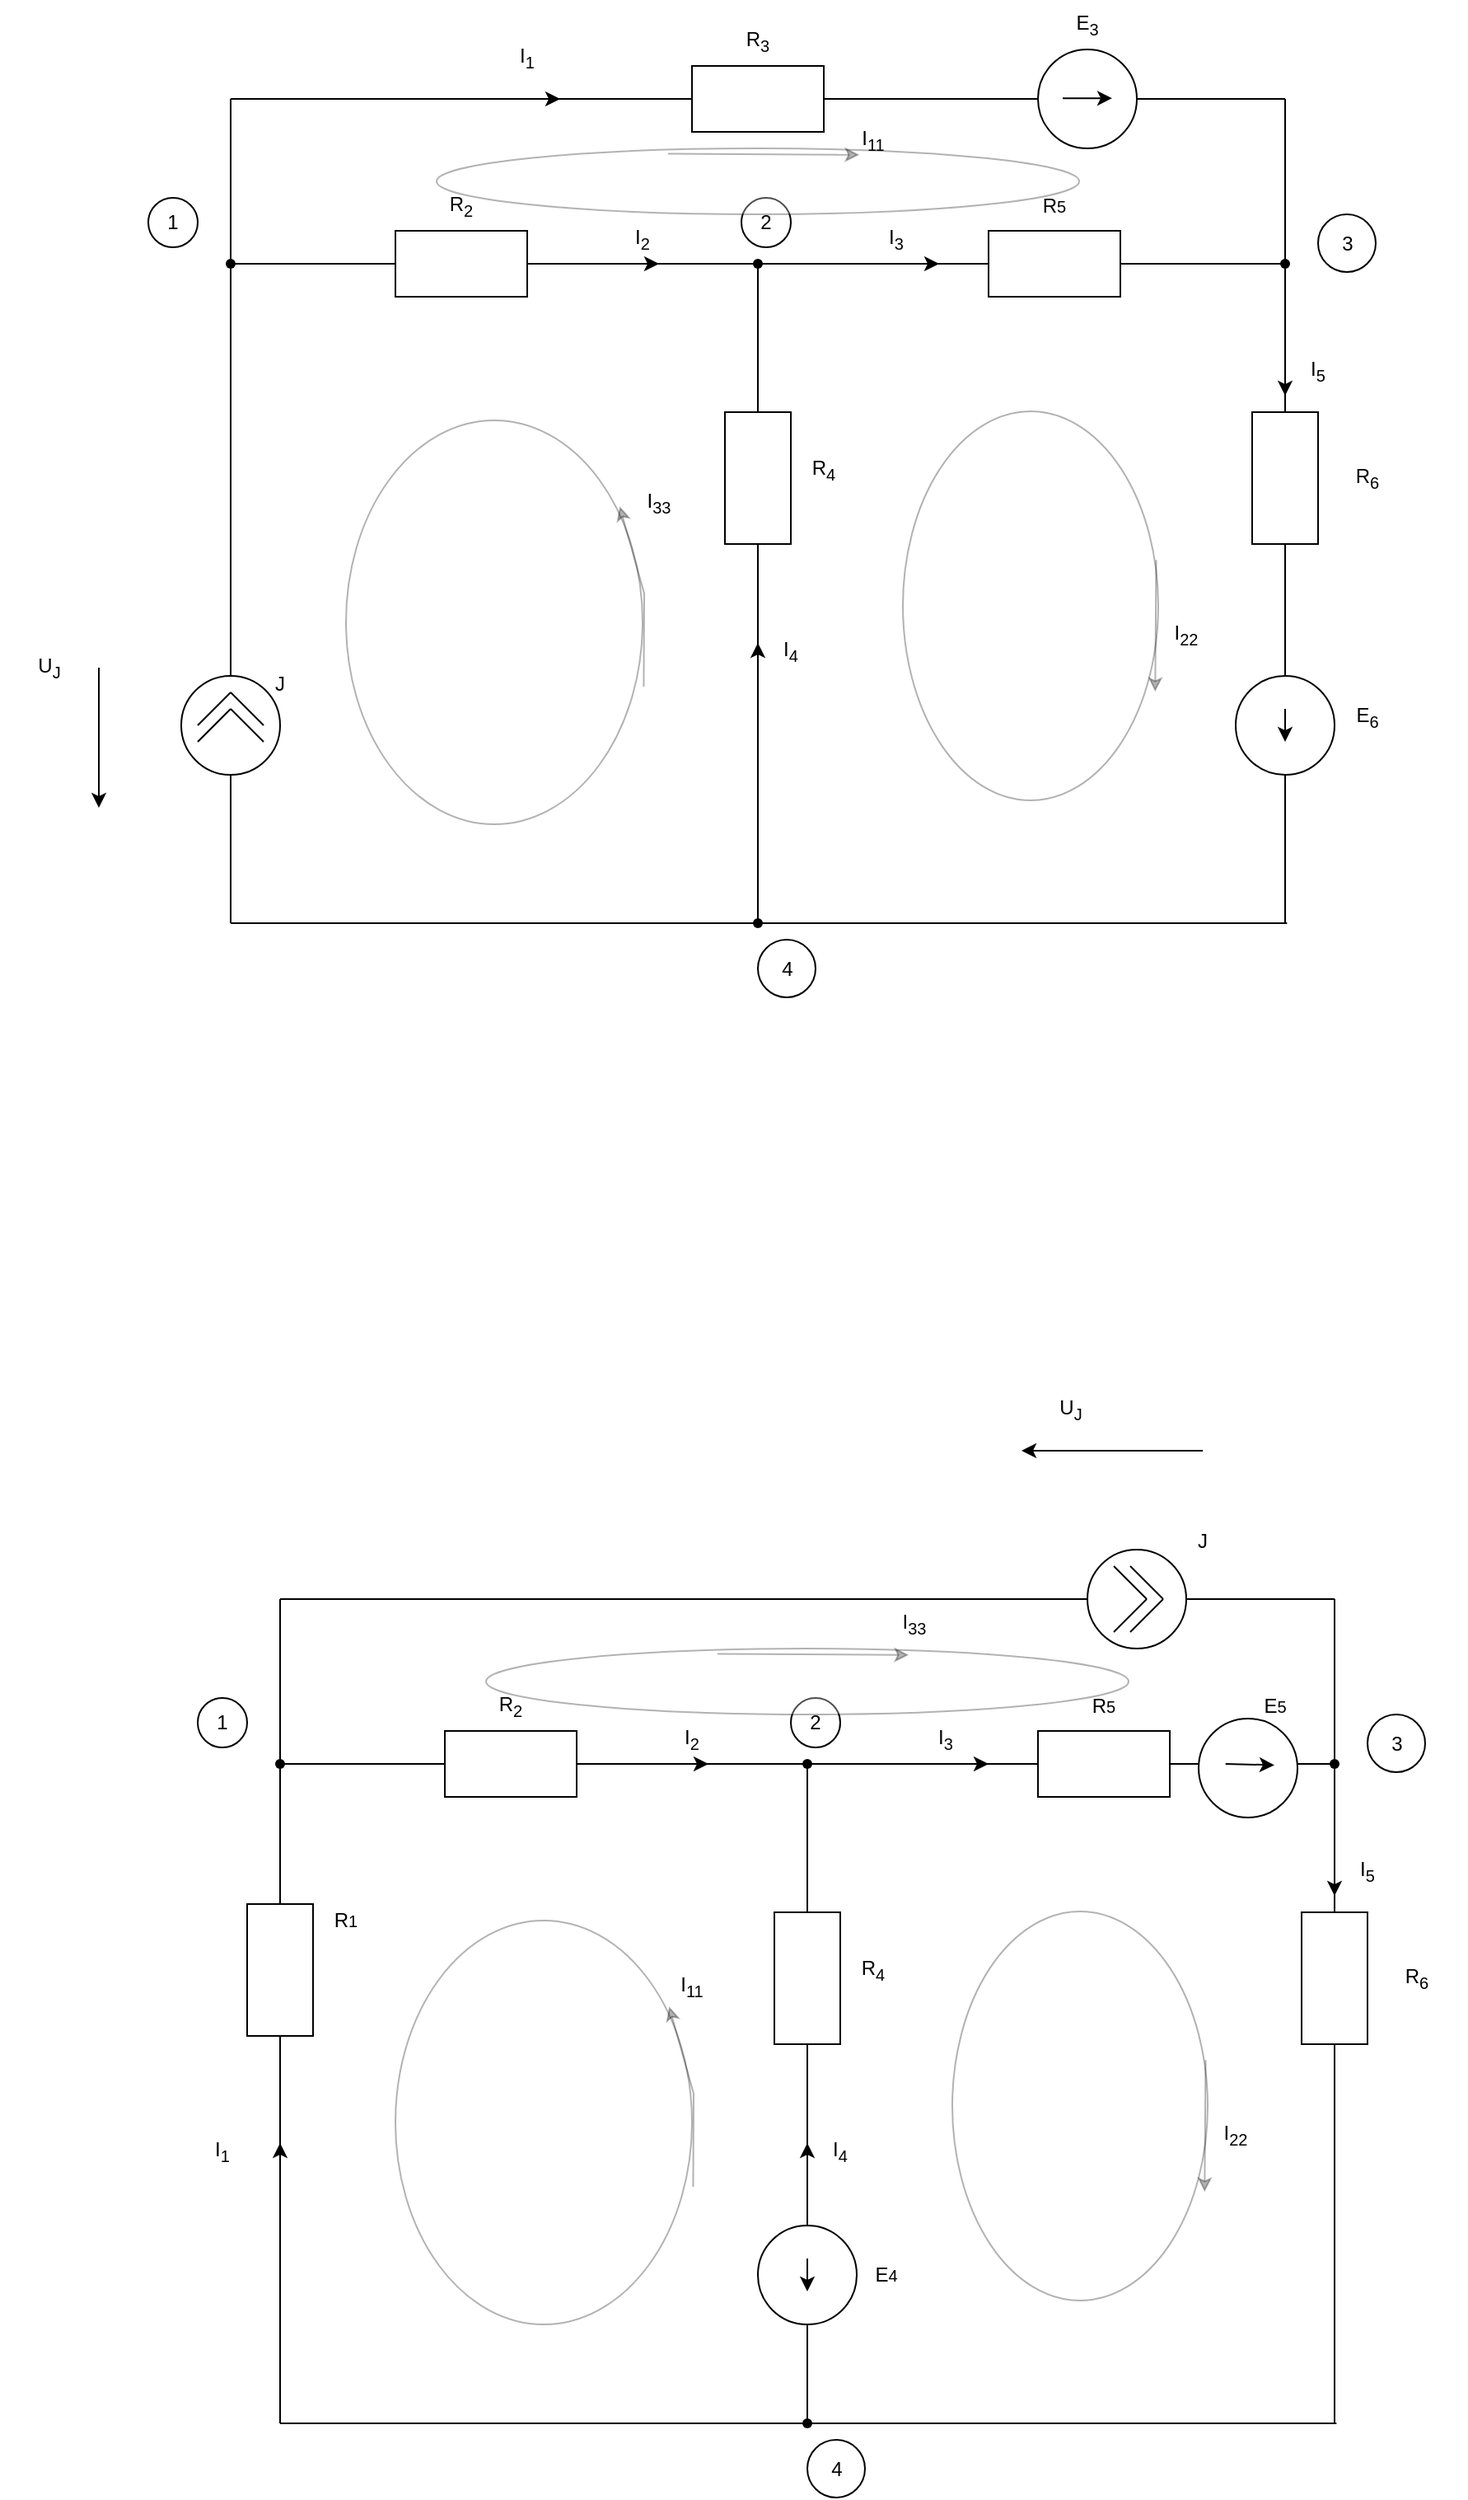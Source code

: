 <mxfile version="26.0.13">
  <diagram name="Страница — 1" id="cs8K_rbAqzjfXoWdA_zv">
    <mxGraphModel dx="1825" dy="783" grid="1" gridSize="10" guides="1" tooltips="1" connect="1" arrows="1" fold="1" page="0" pageScale="1" pageWidth="827" pageHeight="1169" background="none" math="1" shadow="0">
      <root>
        <mxCell id="0" />
        <mxCell id="1" parent="0" />
        <mxCell id="g34GDSs9A8v0qDvVafHA-1" value="" style="rounded=0;whiteSpace=wrap;html=1;" parent="1" vertex="1">
          <mxGeometry x="320" y="160" width="80" height="40" as="geometry" />
        </mxCell>
        <mxCell id="g34GDSs9A8v0qDvVafHA-2" value="R&lt;sub&gt;3&lt;/sub&gt;" style="text;html=1;align=center;verticalAlign=middle;whiteSpace=wrap;rounded=0;" parent="1" vertex="1">
          <mxGeometry x="330" y="130" width="60" height="30" as="geometry" />
        </mxCell>
        <mxCell id="g34GDSs9A8v0qDvVafHA-5" value="" style="endArrow=none;html=1;rounded=0;entryX=0;entryY=0.5;entryDx=0;entryDy=0;" parent="1" target="g34GDSs9A8v0qDvVafHA-1" edge="1">
          <mxGeometry width="50" height="50" relative="1" as="geometry">
            <mxPoint x="40" y="180" as="sourcePoint" />
            <mxPoint x="420" y="230" as="targetPoint" />
          </mxGeometry>
        </mxCell>
        <mxCell id="g34GDSs9A8v0qDvVafHA-6" value="" style="endArrow=none;html=1;rounded=0;" parent="1" source="g34GDSs9A8v0qDvVafHA-8" edge="1">
          <mxGeometry width="50" height="50" relative="1" as="geometry">
            <mxPoint x="40" y="280" as="sourcePoint" />
            <mxPoint x="40" y="180" as="targetPoint" />
          </mxGeometry>
        </mxCell>
        <mxCell id="g34GDSs9A8v0qDvVafHA-7" value="" style="endArrow=none;html=1;rounded=0;" parent="1" source="g34GDSs9A8v0qDvVafHA-10" edge="1">
          <mxGeometry width="50" height="50" relative="1" as="geometry">
            <mxPoint x="680" y="280" as="sourcePoint" />
            <mxPoint x="680" y="180" as="targetPoint" />
          </mxGeometry>
        </mxCell>
        <mxCell id="g34GDSs9A8v0qDvVafHA-9" value="" style="endArrow=none;html=1;rounded=0;" parent="1" target="g34GDSs9A8v0qDvVafHA-8" edge="1">
          <mxGeometry width="50" height="50" relative="1" as="geometry">
            <mxPoint x="40" y="280" as="sourcePoint" />
            <mxPoint x="40" y="180" as="targetPoint" />
          </mxGeometry>
        </mxCell>
        <mxCell id="g34GDSs9A8v0qDvVafHA-8" value="" style="shape=waypoint;sketch=0;fillStyle=solid;size=6;pointerEvents=1;points=[];fillColor=none;resizable=0;rotatable=0;perimeter=centerPerimeter;snapToPoint=1;" parent="1" vertex="1">
          <mxGeometry x="30" y="270" width="20" height="20" as="geometry" />
        </mxCell>
        <mxCell id="g34GDSs9A8v0qDvVafHA-11" value="" style="endArrow=none;html=1;rounded=0;" parent="1" target="g34GDSs9A8v0qDvVafHA-10" edge="1">
          <mxGeometry width="50" height="50" relative="1" as="geometry">
            <mxPoint x="680" y="280" as="sourcePoint" />
            <mxPoint x="680" y="180" as="targetPoint" />
          </mxGeometry>
        </mxCell>
        <mxCell id="g34GDSs9A8v0qDvVafHA-10" value="" style="shape=waypoint;sketch=0;fillStyle=solid;size=6;pointerEvents=1;points=[];fillColor=none;resizable=0;rotatable=0;perimeter=centerPerimeter;snapToPoint=1;" parent="1" vertex="1">
          <mxGeometry x="670" y="270" width="20" height="20" as="geometry" />
        </mxCell>
        <mxCell id="g34GDSs9A8v0qDvVafHA-12" value="" style="endArrow=none;html=1;rounded=0;entryX=0.826;entryY=0.585;entryDx=0;entryDy=0;entryPerimeter=0;exitX=0.536;exitY=0.904;exitDx=0;exitDy=0;exitPerimeter=0;" parent="1" source="g34GDSs9A8v0qDvVafHA-8" target="g34GDSs9A8v0qDvVafHA-8" edge="1">
          <mxGeometry width="50" height="50" relative="1" as="geometry">
            <mxPoint x="340" y="300" as="sourcePoint" />
            <mxPoint x="390" y="250" as="targetPoint" />
          </mxGeometry>
        </mxCell>
        <mxCell id="g34GDSs9A8v0qDvVafHA-14" value="" style="rounded=0;whiteSpace=wrap;html=1;" parent="1" vertex="1">
          <mxGeometry x="140" y="260" width="80" height="40" as="geometry" />
        </mxCell>
        <mxCell id="g34GDSs9A8v0qDvVafHA-15" value="" style="rounded=0;whiteSpace=wrap;html=1;" parent="1" vertex="1">
          <mxGeometry x="500" y="260" width="80" height="40" as="geometry" />
        </mxCell>
        <mxCell id="g34GDSs9A8v0qDvVafHA-16" value="" style="endArrow=none;html=1;rounded=0;exitX=0.826;exitY=0.904;exitDx=0;exitDy=0;exitPerimeter=0;entryX=0;entryY=0.5;entryDx=0;entryDy=0;" parent="1" source="g34GDSs9A8v0qDvVafHA-8" target="g34GDSs9A8v0qDvVafHA-14" edge="1">
          <mxGeometry width="50" height="50" relative="1" as="geometry">
            <mxPoint x="330" y="360" as="sourcePoint" />
            <mxPoint x="380" y="310" as="targetPoint" />
          </mxGeometry>
        </mxCell>
        <mxCell id="g34GDSs9A8v0qDvVafHA-17" value="" style="endArrow=none;html=1;rounded=0;entryX=0.565;entryY=0.904;entryDx=0;entryDy=0;entryPerimeter=0;exitX=1;exitY=0.5;exitDx=0;exitDy=0;" parent="1" source="g34GDSs9A8v0qDvVafHA-15" target="g34GDSs9A8v0qDvVafHA-10" edge="1">
          <mxGeometry width="50" height="50" relative="1" as="geometry">
            <mxPoint x="330" y="360" as="sourcePoint" />
            <mxPoint x="380" y="310" as="targetPoint" />
          </mxGeometry>
        </mxCell>
        <mxCell id="g34GDSs9A8v0qDvVafHA-18" value="" style="endArrow=none;html=1;rounded=0;exitX=1;exitY=0.5;exitDx=0;exitDy=0;" parent="1" source="g34GDSs9A8v0qDvVafHA-14" edge="1">
          <mxGeometry width="50" height="50" relative="1" as="geometry">
            <mxPoint x="330" y="360" as="sourcePoint" />
            <mxPoint x="360" y="280" as="targetPoint" />
          </mxGeometry>
        </mxCell>
        <mxCell id="g34GDSs9A8v0qDvVafHA-19" value="" style="endArrow=none;html=1;rounded=0;entryX=0;entryY=0.5;entryDx=0;entryDy=0;" parent="1" source="g34GDSs9A8v0qDvVafHA-20" target="g34GDSs9A8v0qDvVafHA-15" edge="1">
          <mxGeometry width="50" height="50" relative="1" as="geometry">
            <mxPoint x="360" y="280" as="sourcePoint" />
            <mxPoint x="380" y="310" as="targetPoint" />
          </mxGeometry>
        </mxCell>
        <mxCell id="g34GDSs9A8v0qDvVafHA-21" value="" style="endArrow=none;html=1;rounded=0;entryDx=0;entryDy=0;" parent="1" target="g34GDSs9A8v0qDvVafHA-20" edge="1">
          <mxGeometry width="50" height="50" relative="1" as="geometry">
            <mxPoint x="360" y="280" as="sourcePoint" />
            <mxPoint x="500" y="280" as="targetPoint" />
          </mxGeometry>
        </mxCell>
        <mxCell id="g34GDSs9A8v0qDvVafHA-20" value="" style="shape=waypoint;sketch=0;fillStyle=solid;size=6;pointerEvents=1;points=[];fillColor=none;resizable=0;rotatable=0;perimeter=centerPerimeter;snapToPoint=1;" parent="1" vertex="1">
          <mxGeometry x="350" y="270" width="20" height="20" as="geometry" />
        </mxCell>
        <mxCell id="g34GDSs9A8v0qDvVafHA-22" value="R&lt;sub&gt;2&lt;/sub&gt;" style="text;html=1;align=center;verticalAlign=middle;whiteSpace=wrap;rounded=0;" parent="1" vertex="1">
          <mxGeometry x="150" y="230" width="60" height="30" as="geometry" />
        </mxCell>
        <mxCell id="g34GDSs9A8v0qDvVafHA-23" value="R&lt;span style=&quot;font-size: 10px;&quot;&gt;5&lt;/span&gt;" style="text;html=1;align=center;verticalAlign=middle;whiteSpace=wrap;rounded=0;" parent="1" vertex="1">
          <mxGeometry x="510" y="230" width="60" height="30" as="geometry" />
        </mxCell>
        <mxCell id="g34GDSs9A8v0qDvVafHA-24" value="" style="rounded=0;whiteSpace=wrap;html=1;rotation=90;" parent="1" vertex="1">
          <mxGeometry x="320" y="390" width="80" height="40" as="geometry" />
        </mxCell>
        <mxCell id="g34GDSs9A8v0qDvVafHA-25" value="" style="endArrow=none;html=1;rounded=0;entryX=0.565;entryY=0.73;entryDx=0;entryDy=0;entryPerimeter=0;exitX=0;exitY=0.5;exitDx=0;exitDy=0;" parent="1" source="g34GDSs9A8v0qDvVafHA-24" target="g34GDSs9A8v0qDvVafHA-20" edge="1">
          <mxGeometry width="50" height="50" relative="1" as="geometry">
            <mxPoint x="330" y="380" as="sourcePoint" />
            <mxPoint x="380" y="330" as="targetPoint" />
          </mxGeometry>
        </mxCell>
        <mxCell id="g34GDSs9A8v0qDvVafHA-26" value="" style="rounded=0;whiteSpace=wrap;html=1;rotation=90;" parent="1" vertex="1">
          <mxGeometry x="640" y="390" width="80" height="40" as="geometry" />
        </mxCell>
        <mxCell id="g34GDSs9A8v0qDvVafHA-27" value="" style="endArrow=none;html=1;rounded=0;entryX=0.536;entryY=0.846;entryDx=0;entryDy=0;entryPerimeter=0;exitX=0;exitY=0.5;exitDx=0;exitDy=0;" parent="1" source="g34GDSs9A8v0qDvVafHA-26" target="g34GDSs9A8v0qDvVafHA-10" edge="1">
          <mxGeometry width="50" height="50" relative="1" as="geometry">
            <mxPoint x="510" y="430" as="sourcePoint" />
            <mxPoint x="530" y="410" as="targetPoint" />
            <Array as="points" />
          </mxGeometry>
        </mxCell>
        <mxCell id="g34GDSs9A8v0qDvVafHA-28" value="" style="ellipse;whiteSpace=wrap;html=1;aspect=fixed;" parent="1" vertex="1">
          <mxGeometry x="650" y="530" width="60" height="60" as="geometry" />
        </mxCell>
        <mxCell id="g34GDSs9A8v0qDvVafHA-31" value="" style="ellipse;whiteSpace=wrap;html=1;aspect=fixed;" parent="1" vertex="1">
          <mxGeometry x="10" y="530" width="60" height="60" as="geometry" />
        </mxCell>
        <mxCell id="g34GDSs9A8v0qDvVafHA-29" value="" style="endArrow=none;html=1;rounded=0;entryX=1;entryY=0.5;entryDx=0;entryDy=0;exitX=0.5;exitY=0;exitDx=0;exitDy=0;" parent="1" source="g34GDSs9A8v0qDvVafHA-28" target="g34GDSs9A8v0qDvVafHA-26" edge="1">
          <mxGeometry width="50" height="50" relative="1" as="geometry">
            <mxPoint x="550" y="500" as="sourcePoint" />
            <mxPoint x="600" y="450" as="targetPoint" />
          </mxGeometry>
        </mxCell>
        <mxCell id="g34GDSs9A8v0qDvVafHA-32" value="" style="endArrow=none;html=1;rounded=0;entryX=0.739;entryY=0.643;entryDx=0;entryDy=0;entryPerimeter=0;exitX=0.5;exitY=0;exitDx=0;exitDy=0;" parent="1" source="g34GDSs9A8v0qDvVafHA-31" target="g34GDSs9A8v0qDvVafHA-8" edge="1">
          <mxGeometry width="50" height="50" relative="1" as="geometry">
            <mxPoint x="180" y="500" as="sourcePoint" />
            <mxPoint x="230" y="450" as="targetPoint" />
          </mxGeometry>
        </mxCell>
        <mxCell id="g34GDSs9A8v0qDvVafHA-33" value="" style="endArrow=none;html=1;rounded=0;entryX=0.5;entryY=1;entryDx=0;entryDy=0;" parent="1" target="g34GDSs9A8v0qDvVafHA-31" edge="1">
          <mxGeometry width="50" height="50" relative="1" as="geometry">
            <mxPoint x="40" y="680" as="sourcePoint" />
            <mxPoint x="350" y="410" as="targetPoint" />
          </mxGeometry>
        </mxCell>
        <mxCell id="g34GDSs9A8v0qDvVafHA-34" value="" style="endArrow=none;html=1;rounded=0;" parent="1" edge="1">
          <mxGeometry width="50" height="50" relative="1" as="geometry">
            <mxPoint x="40" y="680" as="sourcePoint" />
            <mxPoint x="360" y="680" as="targetPoint" />
          </mxGeometry>
        </mxCell>
        <mxCell id="g34GDSs9A8v0qDvVafHA-35" value="" style="endArrow=none;html=1;rounded=0;" parent="1" edge="1">
          <mxGeometry width="50" height="50" relative="1" as="geometry">
            <mxPoint x="360" y="680" as="sourcePoint" />
            <mxPoint x="681.159" y="680" as="targetPoint" />
          </mxGeometry>
        </mxCell>
        <mxCell id="g34GDSs9A8v0qDvVafHA-36" value="" style="endArrow=none;html=1;rounded=0;entryX=0.5;entryY=1;entryDx=0;entryDy=0;" parent="1" target="g34GDSs9A8v0qDvVafHA-28" edge="1">
          <mxGeometry width="50" height="50" relative="1" as="geometry">
            <mxPoint x="680" y="680" as="sourcePoint" />
            <mxPoint x="370" y="530" as="targetPoint" />
          </mxGeometry>
        </mxCell>
        <mxCell id="g34GDSs9A8v0qDvVafHA-37" value="" style="endArrow=none;html=1;rounded=0;entryX=1;entryY=0.5;entryDx=0;entryDy=0;" parent="1" source="g34GDSs9A8v0qDvVafHA-38" target="g34GDSs9A8v0qDvVafHA-24" edge="1">
          <mxGeometry width="50" height="50" relative="1" as="geometry">
            <mxPoint x="360" y="680" as="sourcePoint" />
            <mxPoint x="370" y="530" as="targetPoint" />
          </mxGeometry>
        </mxCell>
        <mxCell id="g34GDSs9A8v0qDvVafHA-39" value="" style="endArrow=none;html=1;rounded=0;entryDx=0;entryDy=0;" parent="1" target="g34GDSs9A8v0qDvVafHA-38" edge="1">
          <mxGeometry width="50" height="50" relative="1" as="geometry">
            <mxPoint x="360" y="680" as="sourcePoint" />
            <mxPoint x="360" y="450" as="targetPoint" />
          </mxGeometry>
        </mxCell>
        <mxCell id="g34GDSs9A8v0qDvVafHA-38" value="" style="shape=waypoint;sketch=0;fillStyle=solid;size=6;pointerEvents=1;points=[];fillColor=none;resizable=0;rotatable=0;perimeter=centerPerimeter;snapToPoint=1;" parent="1" vertex="1">
          <mxGeometry x="350" y="670" width="20" height="20" as="geometry" />
        </mxCell>
        <mxCell id="g34GDSs9A8v0qDvVafHA-40" value="" style="ellipse;whiteSpace=wrap;html=1;aspect=fixed;" parent="1" vertex="1">
          <mxGeometry x="530" y="150" width="60" height="60" as="geometry" />
        </mxCell>
        <mxCell id="g34GDSs9A8v0qDvVafHA-41" value="" style="endArrow=none;html=1;rounded=0;entryX=0;entryY=0.5;entryDx=0;entryDy=0;exitX=1;exitY=0.5;exitDx=0;exitDy=0;" parent="1" source="g34GDSs9A8v0qDvVafHA-1" target="g34GDSs9A8v0qDvVafHA-40" edge="1">
          <mxGeometry width="50" height="50" relative="1" as="geometry">
            <mxPoint x="320" y="420" as="sourcePoint" />
            <mxPoint x="370" y="370" as="targetPoint" />
          </mxGeometry>
        </mxCell>
        <mxCell id="g34GDSs9A8v0qDvVafHA-42" value="" style="endArrow=none;html=1;rounded=0;exitX=1;exitY=0.5;exitDx=0;exitDy=0;" parent="1" source="g34GDSs9A8v0qDvVafHA-40" edge="1">
          <mxGeometry width="50" height="50" relative="1" as="geometry">
            <mxPoint x="320" y="420" as="sourcePoint" />
            <mxPoint x="680" y="180" as="targetPoint" />
          </mxGeometry>
        </mxCell>
        <mxCell id="g34GDSs9A8v0qDvVafHA-43" value="R&lt;sub&gt;6&lt;/sub&gt;" style="text;html=1;align=center;verticalAlign=middle;whiteSpace=wrap;rounded=0;" parent="1" vertex="1">
          <mxGeometry x="700" y="395" width="60" height="30" as="geometry" />
        </mxCell>
        <mxCell id="g34GDSs9A8v0qDvVafHA-44" value="R&lt;sub&gt;4&lt;/sub&gt;" style="text;html=1;align=center;verticalAlign=middle;whiteSpace=wrap;rounded=0;" parent="1" vertex="1">
          <mxGeometry x="370" y="390" width="60" height="30" as="geometry" />
        </mxCell>
        <mxCell id="g34GDSs9A8v0qDvVafHA-45" value="" style="endArrow=classic;html=1;rounded=0;" parent="1" edge="1">
          <mxGeometry width="50" height="50" relative="1" as="geometry">
            <mxPoint x="680" y="550" as="sourcePoint" />
            <mxPoint x="680" y="570" as="targetPoint" />
          </mxGeometry>
        </mxCell>
        <mxCell id="g34GDSs9A8v0qDvVafHA-48" value="" style="endArrow=classic;html=1;rounded=0;" parent="1" edge="1">
          <mxGeometry width="50" height="50" relative="1" as="geometry">
            <mxPoint x="545" y="179.57" as="sourcePoint" />
            <mxPoint x="575" y="179.57" as="targetPoint" />
          </mxGeometry>
        </mxCell>
        <mxCell id="g34GDSs9A8v0qDvVafHA-49" value="" style="endArrow=none;html=1;rounded=0;" parent="1" edge="1">
          <mxGeometry width="50" height="50" relative="1" as="geometry">
            <mxPoint x="20" y="560" as="sourcePoint" />
            <mxPoint x="40" y="540" as="targetPoint" />
          </mxGeometry>
        </mxCell>
        <mxCell id="g34GDSs9A8v0qDvVafHA-50" value="" style="endArrow=none;html=1;rounded=0;" parent="1" edge="1">
          <mxGeometry width="50" height="50" relative="1" as="geometry">
            <mxPoint x="40" y="540" as="sourcePoint" />
            <mxPoint x="60" y="560" as="targetPoint" />
          </mxGeometry>
        </mxCell>
        <mxCell id="g34GDSs9A8v0qDvVafHA-52" value="" style="endArrow=none;html=1;rounded=0;" parent="1" edge="1">
          <mxGeometry width="50" height="50" relative="1" as="geometry">
            <mxPoint x="20" y="570" as="sourcePoint" />
            <mxPoint x="40" y="550" as="targetPoint" />
          </mxGeometry>
        </mxCell>
        <mxCell id="g34GDSs9A8v0qDvVafHA-53" value="" style="endArrow=none;html=1;rounded=0;" parent="1" edge="1">
          <mxGeometry width="50" height="50" relative="1" as="geometry">
            <mxPoint x="40" y="550" as="sourcePoint" />
            <mxPoint x="60" y="570" as="targetPoint" />
          </mxGeometry>
        </mxCell>
        <mxCell id="g34GDSs9A8v0qDvVafHA-54" value="J" style="text;html=1;align=center;verticalAlign=middle;whiteSpace=wrap;rounded=0;" parent="1" vertex="1">
          <mxGeometry x="40" y="520" width="60" height="30" as="geometry" />
        </mxCell>
        <mxCell id="g34GDSs9A8v0qDvVafHA-55" value="E&lt;sub&gt;3&lt;/sub&gt;" style="text;html=1;align=center;verticalAlign=middle;whiteSpace=wrap;rounded=0;" parent="1" vertex="1">
          <mxGeometry x="530" y="120" width="60" height="30" as="geometry" />
        </mxCell>
        <mxCell id="g34GDSs9A8v0qDvVafHA-56" value="E&lt;sub&gt;6&lt;/sub&gt;" style="text;html=1;align=center;verticalAlign=middle;whiteSpace=wrap;rounded=0;" parent="1" vertex="1">
          <mxGeometry x="700" y="540" width="60" height="30" as="geometry" />
        </mxCell>
        <mxCell id="g34GDSs9A8v0qDvVafHA-57" value="" style="endArrow=classic;html=1;rounded=0;" parent="1" edge="1">
          <mxGeometry width="50" height="50" relative="1" as="geometry">
            <mxPoint x="160" y="180" as="sourcePoint" />
            <mxPoint x="240" y="180" as="targetPoint" />
          </mxGeometry>
        </mxCell>
        <mxCell id="g34GDSs9A8v0qDvVafHA-58" value="I&lt;sub&gt;1&lt;/sub&gt;" style="text;html=1;align=center;verticalAlign=middle;whiteSpace=wrap;rounded=0;" parent="1" vertex="1">
          <mxGeometry x="190" y="140" width="60" height="30" as="geometry" />
        </mxCell>
        <mxCell id="g34GDSs9A8v0qDvVafHA-60" value="" style="endArrow=classic;html=1;rounded=0;" parent="1" edge="1">
          <mxGeometry width="50" height="50" relative="1" as="geometry">
            <mxPoint x="260" y="280" as="sourcePoint" />
            <mxPoint x="300" y="280" as="targetPoint" />
          </mxGeometry>
        </mxCell>
        <mxCell id="g34GDSs9A8v0qDvVafHA-61" value="I&lt;sub&gt;2&lt;/sub&gt;" style="text;html=1;align=center;verticalAlign=middle;whiteSpace=wrap;rounded=0;" parent="1" vertex="1">
          <mxGeometry x="260" y="250" width="60" height="30" as="geometry" />
        </mxCell>
        <mxCell id="g34GDSs9A8v0qDvVafHA-62" value="" style="endArrow=classic;html=1;rounded=0;" parent="1" edge="1">
          <mxGeometry width="50" height="50" relative="1" as="geometry">
            <mxPoint x="410" y="280" as="sourcePoint" />
            <mxPoint x="470" y="280" as="targetPoint" />
          </mxGeometry>
        </mxCell>
        <mxCell id="g34GDSs9A8v0qDvVafHA-63" value="I&lt;sub&gt;3&lt;/sub&gt;" style="text;html=1;align=center;verticalAlign=middle;whiteSpace=wrap;rounded=0;" parent="1" vertex="1">
          <mxGeometry x="414" y="250" width="60" height="30" as="geometry" />
        </mxCell>
        <mxCell id="g34GDSs9A8v0qDvVafHA-64" value="" style="endArrow=classic;html=1;rounded=0;" parent="1" edge="1">
          <mxGeometry width="50" height="50" relative="1" as="geometry">
            <mxPoint x="360" y="590" as="sourcePoint" />
            <mxPoint x="360" y="510" as="targetPoint" />
          </mxGeometry>
        </mxCell>
        <mxCell id="g34GDSs9A8v0qDvVafHA-65" value="I&lt;sub&gt;4&lt;/sub&gt;" style="text;html=1;align=center;verticalAlign=middle;whiteSpace=wrap;rounded=0;" parent="1" vertex="1">
          <mxGeometry x="350" y="500" width="60" height="30" as="geometry" />
        </mxCell>
        <mxCell id="g34GDSs9A8v0qDvVafHA-66" value="" style="endArrow=classic;html=1;rounded=0;" parent="1" edge="1">
          <mxGeometry width="50" height="50" relative="1" as="geometry">
            <mxPoint x="680" y="320" as="sourcePoint" />
            <mxPoint x="680" y="360" as="targetPoint" />
          </mxGeometry>
        </mxCell>
        <mxCell id="g34GDSs9A8v0qDvVafHA-67" value="I&lt;sub&gt;5&lt;/sub&gt;" style="text;html=1;align=center;verticalAlign=middle;whiteSpace=wrap;rounded=0;" parent="1" vertex="1">
          <mxGeometry x="670" y="330" width="60" height="30" as="geometry" />
        </mxCell>
        <mxCell id="g34GDSs9A8v0qDvVafHA-68" value="" style="ellipse;whiteSpace=wrap;html=1;aspect=fixed;" parent="1" vertex="1">
          <mxGeometry x="-10" y="240" width="30" height="30" as="geometry" />
        </mxCell>
        <mxCell id="g34GDSs9A8v0qDvVafHA-70" value="1" style="text;html=1;align=center;verticalAlign=middle;whiteSpace=wrap;rounded=0;" parent="1" vertex="1">
          <mxGeometry x="-25" y="240" width="60" height="30" as="geometry" />
        </mxCell>
        <mxCell id="g34GDSs9A8v0qDvVafHA-71" value="" style="ellipse;whiteSpace=wrap;html=1;aspect=fixed;" parent="1" vertex="1">
          <mxGeometry x="350" y="240" width="30" height="30" as="geometry" />
        </mxCell>
        <mxCell id="g34GDSs9A8v0qDvVafHA-72" value="2" style="text;html=1;align=center;verticalAlign=middle;whiteSpace=wrap;rounded=0;" parent="1" vertex="1">
          <mxGeometry x="335" y="240" width="60" height="30" as="geometry" />
        </mxCell>
        <mxCell id="g34GDSs9A8v0qDvVafHA-73" value="" style="ellipse;whiteSpace=wrap;html=1;aspect=fixed;" parent="1" vertex="1">
          <mxGeometry x="700" y="250" width="35" height="35" as="geometry" />
        </mxCell>
        <mxCell id="g34GDSs9A8v0qDvVafHA-74" value="3" style="text;html=1;align=center;verticalAlign=middle;whiteSpace=wrap;rounded=0;" parent="1" vertex="1">
          <mxGeometry x="687.5" y="252.5" width="60" height="30" as="geometry" />
        </mxCell>
        <mxCell id="g34GDSs9A8v0qDvVafHA-75" value="" style="ellipse;whiteSpace=wrap;html=1;aspect=fixed;" parent="1" vertex="1">
          <mxGeometry x="360" y="690" width="35" height="35" as="geometry" />
        </mxCell>
        <mxCell id="g34GDSs9A8v0qDvVafHA-76" value="4" style="text;html=1;align=center;verticalAlign=middle;whiteSpace=wrap;rounded=0;" parent="1" vertex="1">
          <mxGeometry x="347.5" y="692.5" width="60" height="30" as="geometry" />
        </mxCell>
        <mxCell id="g34GDSs9A8v0qDvVafHA-82" value="" style="ellipse;whiteSpace=wrap;html=1;rotation=90;opacity=30;" parent="1" vertex="1">
          <mxGeometry x="407.5" y="410" width="236" height="155" as="geometry" />
        </mxCell>
        <mxCell id="g34GDSs9A8v0qDvVafHA-83" value="" style="endArrow=classic;html=1;rounded=0;entryX=0.721;entryY=0.012;entryDx=0;entryDy=0;entryPerimeter=0;exitX=0.382;exitY=0.008;exitDx=0;exitDy=0;exitPerimeter=0;opacity=30;" parent="1" source="g34GDSs9A8v0qDvVafHA-82" target="g34GDSs9A8v0qDvVafHA-82" edge="1">
          <mxGeometry width="50" height="50" relative="1" as="geometry">
            <mxPoint x="340" y="450" as="sourcePoint" />
            <mxPoint x="390" y="400" as="targetPoint" />
          </mxGeometry>
        </mxCell>
        <mxCell id="g34GDSs9A8v0qDvVafHA-84" value="I&lt;sub&gt;22&lt;/sub&gt;" style="text;html=1;align=center;verticalAlign=middle;whiteSpace=wrap;rounded=0;" parent="1" vertex="1">
          <mxGeometry x="590" y="490" width="60" height="30" as="geometry" />
        </mxCell>
        <mxCell id="g34GDSs9A8v0qDvVafHA-85" value="" style="ellipse;whiteSpace=wrap;html=1;opacity=30;" parent="1" vertex="1">
          <mxGeometry x="165" y="210" width="390" height="40" as="geometry" />
        </mxCell>
        <mxCell id="g34GDSs9A8v0qDvVafHA-86" value="" style="endArrow=classic;html=1;rounded=0;entryX=0.658;entryY=0.098;entryDx=0;entryDy=0;entryPerimeter=0;exitX=0.36;exitY=0.082;exitDx=0;exitDy=0;exitPerimeter=0;opacity=30;" parent="1" source="g34GDSs9A8v0qDvVafHA-85" target="g34GDSs9A8v0qDvVafHA-85" edge="1">
          <mxGeometry width="50" height="50" relative="1" as="geometry">
            <mxPoint x="340" y="450" as="sourcePoint" />
            <mxPoint x="390" y="400" as="targetPoint" />
          </mxGeometry>
        </mxCell>
        <mxCell id="g34GDSs9A8v0qDvVafHA-87" value="I&lt;sub&gt;11&lt;/sub&gt;" style="text;html=1;align=center;verticalAlign=middle;whiteSpace=wrap;rounded=0;" parent="1" vertex="1">
          <mxGeometry x="400" y="190" width="60" height="30" as="geometry" />
        </mxCell>
        <mxCell id="g34GDSs9A8v0qDvVafHA-88" value="" style="ellipse;whiteSpace=wrap;html=1;opacity=30;" parent="1" vertex="1">
          <mxGeometry x="110" y="375" width="180" height="245" as="geometry" />
        </mxCell>
        <mxCell id="g34GDSs9A8v0qDvVafHA-89" value="" style="endArrow=classic;html=1;rounded=0;opacity=30;entryX=0.923;entryY=0.213;entryDx=0;entryDy=0;entryPerimeter=0;exitX=1.004;exitY=0.659;exitDx=0;exitDy=0;exitPerimeter=0;" parent="1" source="g34GDSs9A8v0qDvVafHA-88" target="g34GDSs9A8v0qDvVafHA-88" edge="1">
          <mxGeometry width="50" height="50" relative="1" as="geometry">
            <mxPoint x="340" y="450" as="sourcePoint" />
            <mxPoint x="390" y="400" as="targetPoint" />
            <Array as="points">
              <mxPoint x="291" y="480" />
            </Array>
          </mxGeometry>
        </mxCell>
        <mxCell id="g34GDSs9A8v0qDvVafHA-90" value="I&lt;sub&gt;33&lt;/sub&gt;" style="text;html=1;align=center;verticalAlign=middle;whiteSpace=wrap;rounded=0;" parent="1" vertex="1">
          <mxGeometry x="270" y="410" width="60" height="30" as="geometry" />
        </mxCell>
        <mxCell id="37Dt-IcMZA26iDlS6gNg-1" value="" style="endArrow=classic;html=1;rounded=0;exitX=1;exitY=0.5;exitDx=0;exitDy=0;" parent="1" source="37Dt-IcMZA26iDlS6gNg-2" edge="1">
          <mxGeometry width="50" height="50" relative="1" as="geometry">
            <mxPoint x="-40" y="600" as="sourcePoint" />
            <mxPoint x="-40" y="610" as="targetPoint" />
          </mxGeometry>
        </mxCell>
        <mxCell id="37Dt-IcMZA26iDlS6gNg-2" value="U&lt;sub&gt;J&lt;/sub&gt;" style="text;html=1;align=center;verticalAlign=middle;whiteSpace=wrap;rounded=0;" parent="1" vertex="1">
          <mxGeometry x="-100" y="510" width="60" height="30" as="geometry" />
        </mxCell>
        <mxCell id="tyodwNA0cFit0jglr-rY-3" value="" style="endArrow=none;html=1;rounded=0;" parent="1" edge="1">
          <mxGeometry width="50" height="50" relative="1" as="geometry">
            <mxPoint x="70" y="1090" as="sourcePoint" />
            <mxPoint x="430" y="1090" as="targetPoint" />
          </mxGeometry>
        </mxCell>
        <mxCell id="tyodwNA0cFit0jglr-rY-4" value="" style="endArrow=none;html=1;rounded=0;" parent="1" source="tyodwNA0cFit0jglr-rY-7" edge="1">
          <mxGeometry width="50" height="50" relative="1" as="geometry">
            <mxPoint x="70" y="1190" as="sourcePoint" />
            <mxPoint x="70" y="1090" as="targetPoint" />
          </mxGeometry>
        </mxCell>
        <mxCell id="tyodwNA0cFit0jglr-rY-5" value="" style="endArrow=none;html=1;rounded=0;" parent="1" source="tyodwNA0cFit0jglr-rY-9" edge="1">
          <mxGeometry width="50" height="50" relative="1" as="geometry">
            <mxPoint x="710" y="1190" as="sourcePoint" />
            <mxPoint x="710" y="1090" as="targetPoint" />
          </mxGeometry>
        </mxCell>
        <mxCell id="tyodwNA0cFit0jglr-rY-6" value="" style="endArrow=none;html=1;rounded=0;" parent="1" target="tyodwNA0cFit0jglr-rY-7" edge="1">
          <mxGeometry width="50" height="50" relative="1" as="geometry">
            <mxPoint x="70" y="1190" as="sourcePoint" />
            <mxPoint x="70" y="1090" as="targetPoint" />
          </mxGeometry>
        </mxCell>
        <mxCell id="tyodwNA0cFit0jglr-rY-7" value="" style="shape=waypoint;sketch=0;fillStyle=solid;size=6;pointerEvents=1;points=[];fillColor=none;resizable=0;rotatable=0;perimeter=centerPerimeter;snapToPoint=1;" parent="1" vertex="1">
          <mxGeometry x="60" y="1180" width="20" height="20" as="geometry" />
        </mxCell>
        <mxCell id="tyodwNA0cFit0jglr-rY-8" value="" style="endArrow=none;html=1;rounded=0;" parent="1" target="tyodwNA0cFit0jglr-rY-9" edge="1">
          <mxGeometry width="50" height="50" relative="1" as="geometry">
            <mxPoint x="710" y="1190" as="sourcePoint" />
            <mxPoint x="710" y="1090" as="targetPoint" />
          </mxGeometry>
        </mxCell>
        <mxCell id="tyodwNA0cFit0jglr-rY-9" value="" style="shape=waypoint;sketch=0;fillStyle=solid;size=6;pointerEvents=1;points=[];fillColor=none;resizable=0;rotatable=0;perimeter=centerPerimeter;snapToPoint=1;" parent="1" vertex="1">
          <mxGeometry x="700" y="1180" width="20" height="20" as="geometry" />
        </mxCell>
        <mxCell id="tyodwNA0cFit0jglr-rY-10" value="" style="endArrow=none;html=1;rounded=0;entryX=0.826;entryY=0.585;entryDx=0;entryDy=0;entryPerimeter=0;exitX=0.536;exitY=0.904;exitDx=0;exitDy=0;exitPerimeter=0;" parent="1" source="tyodwNA0cFit0jglr-rY-7" target="tyodwNA0cFit0jglr-rY-7" edge="1">
          <mxGeometry width="50" height="50" relative="1" as="geometry">
            <mxPoint x="370" y="1210" as="sourcePoint" />
            <mxPoint x="420" y="1160" as="targetPoint" />
          </mxGeometry>
        </mxCell>
        <mxCell id="tyodwNA0cFit0jglr-rY-11" value="" style="rounded=0;whiteSpace=wrap;html=1;" parent="1" vertex="1">
          <mxGeometry x="170" y="1170" width="80" height="40" as="geometry" />
        </mxCell>
        <mxCell id="tyodwNA0cFit0jglr-rY-12" value="" style="rounded=0;whiteSpace=wrap;html=1;" parent="1" vertex="1">
          <mxGeometry x="530" y="1170" width="80" height="40" as="geometry" />
        </mxCell>
        <mxCell id="tyodwNA0cFit0jglr-rY-13" value="" style="endArrow=none;html=1;rounded=0;exitX=0.826;exitY=0.904;exitDx=0;exitDy=0;exitPerimeter=0;entryX=0;entryY=0.5;entryDx=0;entryDy=0;" parent="1" source="tyodwNA0cFit0jglr-rY-7" target="tyodwNA0cFit0jglr-rY-11" edge="1">
          <mxGeometry width="50" height="50" relative="1" as="geometry">
            <mxPoint x="360" y="1270" as="sourcePoint" />
            <mxPoint x="410" y="1220" as="targetPoint" />
          </mxGeometry>
        </mxCell>
        <mxCell id="tyodwNA0cFit0jglr-rY-14" value="" style="endArrow=none;html=1;rounded=0;entryX=0.565;entryY=0.904;entryDx=0;entryDy=0;entryPerimeter=0;exitX=1;exitY=0.5;exitDx=0;exitDy=0;" parent="1" source="tyodwNA0cFit0jglr-rY-12" target="tyodwNA0cFit0jglr-rY-9" edge="1">
          <mxGeometry width="50" height="50" relative="1" as="geometry">
            <mxPoint x="360" y="1270" as="sourcePoint" />
            <mxPoint x="410" y="1220" as="targetPoint" />
          </mxGeometry>
        </mxCell>
        <mxCell id="tyodwNA0cFit0jglr-rY-15" value="" style="endArrow=none;html=1;rounded=0;exitX=1;exitY=0.5;exitDx=0;exitDy=0;" parent="1" source="tyodwNA0cFit0jglr-rY-11" edge="1">
          <mxGeometry width="50" height="50" relative="1" as="geometry">
            <mxPoint x="360" y="1270" as="sourcePoint" />
            <mxPoint x="390" y="1190" as="targetPoint" />
          </mxGeometry>
        </mxCell>
        <mxCell id="tyodwNA0cFit0jglr-rY-16" value="" style="endArrow=none;html=1;rounded=0;entryX=0;entryY=0.5;entryDx=0;entryDy=0;" parent="1" source="tyodwNA0cFit0jglr-rY-18" target="tyodwNA0cFit0jglr-rY-12" edge="1">
          <mxGeometry width="50" height="50" relative="1" as="geometry">
            <mxPoint x="390" y="1190" as="sourcePoint" />
            <mxPoint x="410" y="1220" as="targetPoint" />
          </mxGeometry>
        </mxCell>
        <mxCell id="tyodwNA0cFit0jglr-rY-17" value="" style="endArrow=none;html=1;rounded=0;entryDx=0;entryDy=0;" parent="1" target="tyodwNA0cFit0jglr-rY-18" edge="1">
          <mxGeometry width="50" height="50" relative="1" as="geometry">
            <mxPoint x="390" y="1190" as="sourcePoint" />
            <mxPoint x="530" y="1190" as="targetPoint" />
          </mxGeometry>
        </mxCell>
        <mxCell id="tyodwNA0cFit0jglr-rY-18" value="" style="shape=waypoint;sketch=0;fillStyle=solid;size=6;pointerEvents=1;points=[];fillColor=none;resizable=0;rotatable=0;perimeter=centerPerimeter;snapToPoint=1;" parent="1" vertex="1">
          <mxGeometry x="380" y="1180" width="20" height="20" as="geometry" />
        </mxCell>
        <mxCell id="tyodwNA0cFit0jglr-rY-19" value="R&lt;sub&gt;2&lt;/sub&gt;" style="text;html=1;align=center;verticalAlign=middle;whiteSpace=wrap;rounded=0;" parent="1" vertex="1">
          <mxGeometry x="180" y="1140" width="60" height="30" as="geometry" />
        </mxCell>
        <mxCell id="tyodwNA0cFit0jglr-rY-20" value="R&lt;span style=&quot;font-size: 10px;&quot;&gt;5&lt;/span&gt;" style="text;html=1;align=center;verticalAlign=middle;whiteSpace=wrap;rounded=0;" parent="1" vertex="1">
          <mxGeometry x="540" y="1140" width="60" height="30" as="geometry" />
        </mxCell>
        <mxCell id="tyodwNA0cFit0jglr-rY-21" value="" style="rounded=0;whiteSpace=wrap;html=1;rotation=90;" parent="1" vertex="1">
          <mxGeometry x="350" y="1300" width="80" height="40" as="geometry" />
        </mxCell>
        <mxCell id="tyodwNA0cFit0jglr-rY-22" value="" style="endArrow=none;html=1;rounded=0;entryX=0.565;entryY=0.73;entryDx=0;entryDy=0;entryPerimeter=0;exitX=0;exitY=0.5;exitDx=0;exitDy=0;" parent="1" source="tyodwNA0cFit0jglr-rY-21" target="tyodwNA0cFit0jglr-rY-18" edge="1">
          <mxGeometry width="50" height="50" relative="1" as="geometry">
            <mxPoint x="360" y="1290" as="sourcePoint" />
            <mxPoint x="410" y="1240" as="targetPoint" />
          </mxGeometry>
        </mxCell>
        <mxCell id="tyodwNA0cFit0jglr-rY-23" value="" style="rounded=0;whiteSpace=wrap;html=1;rotation=90;" parent="1" vertex="1">
          <mxGeometry x="670" y="1300" width="80" height="40" as="geometry" />
        </mxCell>
        <mxCell id="tyodwNA0cFit0jglr-rY-24" value="" style="endArrow=none;html=1;rounded=0;entryX=0.536;entryY=0.846;entryDx=0;entryDy=0;entryPerimeter=0;exitX=0;exitY=0.5;exitDx=0;exitDy=0;" parent="1" source="tyodwNA0cFit0jglr-rY-23" target="tyodwNA0cFit0jglr-rY-9" edge="1">
          <mxGeometry width="50" height="50" relative="1" as="geometry">
            <mxPoint x="540" y="1340" as="sourcePoint" />
            <mxPoint x="560" y="1320" as="targetPoint" />
            <Array as="points" />
          </mxGeometry>
        </mxCell>
        <mxCell id="tyodwNA0cFit0jglr-rY-27" value="" style="endArrow=none;html=1;rounded=0;entryX=1;entryY=0.5;entryDx=0;entryDy=0;" parent="1" target="tyodwNA0cFit0jglr-rY-23" edge="1">
          <mxGeometry width="50" height="50" relative="1" as="geometry">
            <mxPoint x="710" y="1500" as="sourcePoint" />
            <mxPoint x="630" y="1360" as="targetPoint" />
          </mxGeometry>
        </mxCell>
        <mxCell id="tyodwNA0cFit0jglr-rY-28" value="" style="endArrow=none;html=1;rounded=0;entryX=0.473;entryY=0.363;entryDx=0;entryDy=0;entryPerimeter=0;exitX=0;exitY=0.5;exitDx=0;exitDy=0;" parent="1" source="tyodwNA0cFit0jglr-rY-90" target="tyodwNA0cFit0jglr-rY-7" edge="1">
          <mxGeometry width="50" height="50" relative="1" as="geometry">
            <mxPoint x="70" y="1270" as="sourcePoint" />
            <mxPoint x="-80" y="1305.0" as="targetPoint" />
          </mxGeometry>
        </mxCell>
        <mxCell id="tyodwNA0cFit0jglr-rY-29" value="" style="endArrow=none;html=1;rounded=0;entryX=0.5;entryY=1;entryDx=0;entryDy=0;" parent="1" edge="1">
          <mxGeometry width="50" height="50" relative="1" as="geometry">
            <mxPoint x="70" y="1590" as="sourcePoint" />
            <mxPoint x="70" y="1500" as="targetPoint" />
          </mxGeometry>
        </mxCell>
        <mxCell id="tyodwNA0cFit0jglr-rY-30" value="" style="endArrow=none;html=1;rounded=0;" parent="1" edge="1">
          <mxGeometry width="50" height="50" relative="1" as="geometry">
            <mxPoint x="70" y="1590" as="sourcePoint" />
            <mxPoint x="390" y="1590" as="targetPoint" />
          </mxGeometry>
        </mxCell>
        <mxCell id="tyodwNA0cFit0jglr-rY-31" value="" style="endArrow=none;html=1;rounded=0;" parent="1" edge="1">
          <mxGeometry width="50" height="50" relative="1" as="geometry">
            <mxPoint x="390" y="1590" as="sourcePoint" />
            <mxPoint x="711.159" y="1590" as="targetPoint" />
          </mxGeometry>
        </mxCell>
        <mxCell id="tyodwNA0cFit0jglr-rY-32" value="" style="endArrow=none;html=1;rounded=0;entryX=0.5;entryY=1;entryDx=0;entryDy=0;" parent="1" edge="1">
          <mxGeometry width="50" height="50" relative="1" as="geometry">
            <mxPoint x="710" y="1590" as="sourcePoint" />
            <mxPoint x="710" y="1500" as="targetPoint" />
          </mxGeometry>
        </mxCell>
        <mxCell id="tyodwNA0cFit0jglr-rY-33" value="" style="endArrow=none;html=1;rounded=0;entryX=1;entryY=0.5;entryDx=0;entryDy=0;" parent="1" source="tyodwNA0cFit0jglr-rY-35" target="tyodwNA0cFit0jglr-rY-21" edge="1">
          <mxGeometry width="50" height="50" relative="1" as="geometry">
            <mxPoint x="390" y="1590" as="sourcePoint" />
            <mxPoint x="400" y="1440" as="targetPoint" />
          </mxGeometry>
        </mxCell>
        <mxCell id="tyodwNA0cFit0jglr-rY-34" value="" style="endArrow=none;html=1;rounded=0;entryDx=0;entryDy=0;" parent="1" target="tyodwNA0cFit0jglr-rY-35" edge="1">
          <mxGeometry width="50" height="50" relative="1" as="geometry">
            <mxPoint x="390" y="1590" as="sourcePoint" />
            <mxPoint x="390" y="1360" as="targetPoint" />
          </mxGeometry>
        </mxCell>
        <mxCell id="tyodwNA0cFit0jglr-rY-35" value="" style="shape=waypoint;sketch=0;fillStyle=solid;size=6;pointerEvents=1;points=[];fillColor=none;resizable=0;rotatable=0;perimeter=centerPerimeter;snapToPoint=1;" parent="1" vertex="1">
          <mxGeometry x="380" y="1580" width="20" height="20" as="geometry" />
        </mxCell>
        <mxCell id="tyodwNA0cFit0jglr-rY-37" value="" style="endArrow=none;html=1;rounded=0;entryX=0;entryY=0.5;entryDx=0;entryDy=0;exitX=1;exitY=0.5;exitDx=0;exitDy=0;" parent="1" edge="1">
          <mxGeometry width="50" height="50" relative="1" as="geometry">
            <mxPoint x="430.0" y="1090" as="sourcePoint" />
            <mxPoint x="560" y="1090" as="targetPoint" />
          </mxGeometry>
        </mxCell>
        <mxCell id="tyodwNA0cFit0jglr-rY-38" value="" style="endArrow=none;html=1;rounded=0;exitX=1;exitY=0.5;exitDx=0;exitDy=0;" parent="1" edge="1">
          <mxGeometry width="50" height="50" relative="1" as="geometry">
            <mxPoint x="620" y="1090" as="sourcePoint" />
            <mxPoint x="710" y="1090" as="targetPoint" />
          </mxGeometry>
        </mxCell>
        <mxCell id="tyodwNA0cFit0jglr-rY-39" value="R&lt;sub&gt;6&lt;/sub&gt;" style="text;html=1;align=center;verticalAlign=middle;whiteSpace=wrap;rounded=0;" parent="1" vertex="1">
          <mxGeometry x="730" y="1305" width="60" height="30" as="geometry" />
        </mxCell>
        <mxCell id="tyodwNA0cFit0jglr-rY-40" value="R&lt;sub&gt;4&lt;/sub&gt;" style="text;html=1;align=center;verticalAlign=middle;whiteSpace=wrap;rounded=0;" parent="1" vertex="1">
          <mxGeometry x="400" y="1300" width="60" height="30" as="geometry" />
        </mxCell>
        <mxCell id="tyodwNA0cFit0jglr-rY-47" value="J" style="text;html=1;align=center;verticalAlign=middle;whiteSpace=wrap;rounded=0;" parent="1" vertex="1">
          <mxGeometry x="600" y="1040" width="60" height="30" as="geometry" />
        </mxCell>
        <mxCell id="tyodwNA0cFit0jglr-rY-49" value="E&lt;span style=&quot;font-size: 10px;&quot;&gt;5&lt;/span&gt;" style="text;html=1;align=center;verticalAlign=middle;whiteSpace=wrap;rounded=0;" parent="1" vertex="1">
          <mxGeometry x="643.5" y="1140" width="60" height="30" as="geometry" />
        </mxCell>
        <mxCell id="tyodwNA0cFit0jglr-rY-51" value="I&lt;sub&gt;1&lt;/sub&gt;" style="text;html=1;align=center;verticalAlign=middle;whiteSpace=wrap;rounded=0;" parent="1" vertex="1">
          <mxGeometry x="5" y="1410" width="60" height="30" as="geometry" />
        </mxCell>
        <mxCell id="tyodwNA0cFit0jglr-rY-52" value="" style="endArrow=classic;html=1;rounded=0;" parent="1" edge="1">
          <mxGeometry width="50" height="50" relative="1" as="geometry">
            <mxPoint x="290" y="1190" as="sourcePoint" />
            <mxPoint x="330" y="1190" as="targetPoint" />
          </mxGeometry>
        </mxCell>
        <mxCell id="tyodwNA0cFit0jglr-rY-53" value="I&lt;sub&gt;2&lt;/sub&gt;" style="text;html=1;align=center;verticalAlign=middle;whiteSpace=wrap;rounded=0;" parent="1" vertex="1">
          <mxGeometry x="290" y="1160" width="60" height="30" as="geometry" />
        </mxCell>
        <mxCell id="tyodwNA0cFit0jglr-rY-54" value="" style="endArrow=classic;html=1;rounded=0;" parent="1" edge="1">
          <mxGeometry width="50" height="50" relative="1" as="geometry">
            <mxPoint x="440" y="1190" as="sourcePoint" />
            <mxPoint x="500" y="1190" as="targetPoint" />
          </mxGeometry>
        </mxCell>
        <mxCell id="tyodwNA0cFit0jglr-rY-55" value="I&lt;sub&gt;3&lt;/sub&gt;" style="text;html=1;align=center;verticalAlign=middle;whiteSpace=wrap;rounded=0;" parent="1" vertex="1">
          <mxGeometry x="444" y="1160" width="60" height="30" as="geometry" />
        </mxCell>
        <mxCell id="tyodwNA0cFit0jglr-rY-56" value="" style="endArrow=classic;html=1;rounded=0;" parent="1" edge="1">
          <mxGeometry width="50" height="50" relative="1" as="geometry">
            <mxPoint x="390" y="1500" as="sourcePoint" />
            <mxPoint x="390" y="1420" as="targetPoint" />
          </mxGeometry>
        </mxCell>
        <mxCell id="tyodwNA0cFit0jglr-rY-57" value="I&lt;sub&gt;4&lt;/sub&gt;" style="text;html=1;align=center;verticalAlign=middle;whiteSpace=wrap;rounded=0;" parent="1" vertex="1">
          <mxGeometry x="380" y="1410" width="60" height="30" as="geometry" />
        </mxCell>
        <mxCell id="tyodwNA0cFit0jglr-rY-58" value="" style="endArrow=classic;html=1;rounded=0;" parent="1" edge="1">
          <mxGeometry width="50" height="50" relative="1" as="geometry">
            <mxPoint x="710" y="1230" as="sourcePoint" />
            <mxPoint x="710" y="1270" as="targetPoint" />
          </mxGeometry>
        </mxCell>
        <mxCell id="tyodwNA0cFit0jglr-rY-59" value="I&lt;sub&gt;5&lt;/sub&gt;" style="text;html=1;align=center;verticalAlign=middle;whiteSpace=wrap;rounded=0;" parent="1" vertex="1">
          <mxGeometry x="700" y="1240" width="60" height="30" as="geometry" />
        </mxCell>
        <mxCell id="tyodwNA0cFit0jglr-rY-60" value="" style="ellipse;whiteSpace=wrap;html=1;aspect=fixed;" parent="1" vertex="1">
          <mxGeometry x="20" y="1150" width="30" height="30" as="geometry" />
        </mxCell>
        <mxCell id="tyodwNA0cFit0jglr-rY-61" value="1" style="text;html=1;align=center;verticalAlign=middle;whiteSpace=wrap;rounded=0;" parent="1" vertex="1">
          <mxGeometry x="5" y="1150" width="60" height="30" as="geometry" />
        </mxCell>
        <mxCell id="tyodwNA0cFit0jglr-rY-62" value="" style="ellipse;whiteSpace=wrap;html=1;aspect=fixed;" parent="1" vertex="1">
          <mxGeometry x="380" y="1150" width="30" height="30" as="geometry" />
        </mxCell>
        <mxCell id="tyodwNA0cFit0jglr-rY-63" value="2" style="text;html=1;align=center;verticalAlign=middle;whiteSpace=wrap;rounded=0;" parent="1" vertex="1">
          <mxGeometry x="365" y="1150" width="60" height="30" as="geometry" />
        </mxCell>
        <mxCell id="tyodwNA0cFit0jglr-rY-64" value="" style="ellipse;whiteSpace=wrap;html=1;aspect=fixed;" parent="1" vertex="1">
          <mxGeometry x="730" y="1160" width="35" height="35" as="geometry" />
        </mxCell>
        <mxCell id="tyodwNA0cFit0jglr-rY-65" value="3" style="text;html=1;align=center;verticalAlign=middle;whiteSpace=wrap;rounded=0;" parent="1" vertex="1">
          <mxGeometry x="717.5" y="1162.5" width="60" height="30" as="geometry" />
        </mxCell>
        <mxCell id="tyodwNA0cFit0jglr-rY-66" value="" style="ellipse;whiteSpace=wrap;html=1;aspect=fixed;" parent="1" vertex="1">
          <mxGeometry x="390" y="1600" width="35" height="35" as="geometry" />
        </mxCell>
        <mxCell id="tyodwNA0cFit0jglr-rY-67" value="4" style="text;html=1;align=center;verticalAlign=middle;whiteSpace=wrap;rounded=0;" parent="1" vertex="1">
          <mxGeometry x="377.5" y="1602.5" width="60" height="30" as="geometry" />
        </mxCell>
        <mxCell id="tyodwNA0cFit0jglr-rY-68" value="" style="ellipse;whiteSpace=wrap;html=1;rotation=90;opacity=30;" parent="1" vertex="1">
          <mxGeometry x="437.5" y="1320" width="236" height="155" as="geometry" />
        </mxCell>
        <mxCell id="tyodwNA0cFit0jglr-rY-69" value="" style="endArrow=classic;html=1;rounded=0;entryX=0.721;entryY=0.012;entryDx=0;entryDy=0;entryPerimeter=0;exitX=0.382;exitY=0.008;exitDx=0;exitDy=0;exitPerimeter=0;opacity=30;" parent="1" source="tyodwNA0cFit0jglr-rY-68" target="tyodwNA0cFit0jglr-rY-68" edge="1">
          <mxGeometry width="50" height="50" relative="1" as="geometry">
            <mxPoint x="370" y="1360" as="sourcePoint" />
            <mxPoint x="420" y="1310" as="targetPoint" />
          </mxGeometry>
        </mxCell>
        <mxCell id="tyodwNA0cFit0jglr-rY-70" value="I&lt;sub&gt;22&lt;/sub&gt;" style="text;html=1;align=center;verticalAlign=middle;whiteSpace=wrap;rounded=0;" parent="1" vertex="1">
          <mxGeometry x="620" y="1400" width="60" height="30" as="geometry" />
        </mxCell>
        <mxCell id="tyodwNA0cFit0jglr-rY-71" value="" style="ellipse;whiteSpace=wrap;html=1;opacity=30;" parent="1" vertex="1">
          <mxGeometry x="195" y="1120" width="390" height="40" as="geometry" />
        </mxCell>
        <mxCell id="tyodwNA0cFit0jglr-rY-72" value="" style="endArrow=classic;html=1;rounded=0;entryX=0.658;entryY=0.098;entryDx=0;entryDy=0;entryPerimeter=0;exitX=0.36;exitY=0.082;exitDx=0;exitDy=0;exitPerimeter=0;opacity=30;" parent="1" source="tyodwNA0cFit0jglr-rY-71" target="tyodwNA0cFit0jglr-rY-71" edge="1">
          <mxGeometry width="50" height="50" relative="1" as="geometry">
            <mxPoint x="370" y="1360" as="sourcePoint" />
            <mxPoint x="420" y="1310" as="targetPoint" />
          </mxGeometry>
        </mxCell>
        <mxCell id="tyodwNA0cFit0jglr-rY-73" value="I&lt;sub&gt;11&lt;/sub&gt;" style="text;html=1;align=center;verticalAlign=middle;whiteSpace=wrap;rounded=0;" parent="1" vertex="1">
          <mxGeometry x="290" y="1310" width="60" height="30" as="geometry" />
        </mxCell>
        <mxCell id="tyodwNA0cFit0jglr-rY-74" value="" style="ellipse;whiteSpace=wrap;html=1;opacity=30;" parent="1" vertex="1">
          <mxGeometry x="140" y="1285" width="180" height="245" as="geometry" />
        </mxCell>
        <mxCell id="tyodwNA0cFit0jglr-rY-75" value="" style="endArrow=classic;html=1;rounded=0;opacity=30;entryX=0.923;entryY=0.213;entryDx=0;entryDy=0;entryPerimeter=0;exitX=1.004;exitY=0.659;exitDx=0;exitDy=0;exitPerimeter=0;" parent="1" source="tyodwNA0cFit0jglr-rY-74" target="tyodwNA0cFit0jglr-rY-74" edge="1">
          <mxGeometry width="50" height="50" relative="1" as="geometry">
            <mxPoint x="370" y="1360" as="sourcePoint" />
            <mxPoint x="420" y="1310" as="targetPoint" />
            <Array as="points">
              <mxPoint x="321" y="1390" />
            </Array>
          </mxGeometry>
        </mxCell>
        <mxCell id="tyodwNA0cFit0jglr-rY-76" value="I&lt;sub&gt;33&lt;/sub&gt;" style="text;html=1;align=center;verticalAlign=middle;whiteSpace=wrap;rounded=0;" parent="1" vertex="1">
          <mxGeometry x="425" y="1090" width="60" height="30" as="geometry" />
        </mxCell>
        <mxCell id="tyodwNA0cFit0jglr-rY-77" value="" style="endArrow=classic;html=1;rounded=0;" parent="1" edge="1">
          <mxGeometry width="50" height="50" relative="1" as="geometry">
            <mxPoint x="630" y="1000" as="sourcePoint" />
            <mxPoint x="520" y="1000" as="targetPoint" />
          </mxGeometry>
        </mxCell>
        <mxCell id="tyodwNA0cFit0jglr-rY-78" value="U&lt;sub&gt;J&lt;/sub&gt;" style="text;html=1;align=center;verticalAlign=middle;whiteSpace=wrap;rounded=0;" parent="1" vertex="1">
          <mxGeometry x="520" y="960" width="60" height="30" as="geometry" />
        </mxCell>
        <mxCell id="tyodwNA0cFit0jglr-rY-84" value="" style="ellipse;whiteSpace=wrap;html=1;aspect=fixed;direction=south;" parent="1" vertex="1">
          <mxGeometry x="560" y="1060" width="60" height="60" as="geometry" />
        </mxCell>
        <mxCell id="tyodwNA0cFit0jglr-rY-85" value="" style="endArrow=none;html=1;rounded=0;" parent="1" edge="1">
          <mxGeometry width="50" height="50" relative="1" as="geometry">
            <mxPoint x="576" y="1110" as="sourcePoint" />
            <mxPoint x="596" y="1090" as="targetPoint" />
          </mxGeometry>
        </mxCell>
        <mxCell id="tyodwNA0cFit0jglr-rY-86" value="" style="endArrow=none;html=1;rounded=0;" parent="1" edge="1">
          <mxGeometry width="50" height="50" relative="1" as="geometry">
            <mxPoint x="596" y="1090" as="sourcePoint" />
            <mxPoint x="576" y="1070" as="targetPoint" />
          </mxGeometry>
        </mxCell>
        <mxCell id="tyodwNA0cFit0jglr-rY-87" value="" style="endArrow=none;html=1;rounded=0;" parent="1" edge="1">
          <mxGeometry width="50" height="50" relative="1" as="geometry">
            <mxPoint x="606" y="1090" as="sourcePoint" />
            <mxPoint x="586" y="1110" as="targetPoint" />
          </mxGeometry>
        </mxCell>
        <mxCell id="tyodwNA0cFit0jglr-rY-88" value="" style="endArrow=none;html=1;rounded=0;" parent="1" edge="1">
          <mxGeometry width="50" height="50" relative="1" as="geometry">
            <mxPoint x="606" y="1090" as="sourcePoint" />
            <mxPoint x="586.0" y="1070" as="targetPoint" />
          </mxGeometry>
        </mxCell>
        <mxCell id="tyodwNA0cFit0jglr-rY-90" value="" style="rounded=0;whiteSpace=wrap;html=1;direction=south;" parent="1" vertex="1">
          <mxGeometry x="50" y="1275" width="40" height="80" as="geometry" />
        </mxCell>
        <mxCell id="tyodwNA0cFit0jglr-rY-93" value="" style="endArrow=none;html=1;rounded=0;exitX=1;exitY=0.5;exitDx=0;exitDy=0;" parent="1" source="tyodwNA0cFit0jglr-rY-90" edge="1">
          <mxGeometry width="50" height="50" relative="1" as="geometry">
            <mxPoint x="130" y="1370" as="sourcePoint" />
            <mxPoint x="70" y="1500" as="targetPoint" />
          </mxGeometry>
        </mxCell>
        <mxCell id="tyodwNA0cFit0jglr-rY-94" value="R&lt;span style=&quot;font-size: 10px;&quot;&gt;1&lt;/span&gt;" style="text;html=1;align=center;verticalAlign=middle;whiteSpace=wrap;rounded=0;" parent="1" vertex="1">
          <mxGeometry x="80" y="1270" width="60" height="30" as="geometry" />
        </mxCell>
        <mxCell id="tyodwNA0cFit0jglr-rY-96" value="" style="ellipse;whiteSpace=wrap;html=1;aspect=fixed;" parent="1" vertex="1">
          <mxGeometry x="627.5" y="1162.5" width="60" height="60" as="geometry" />
        </mxCell>
        <mxCell id="tyodwNA0cFit0jglr-rY-97" value="" style="endArrow=classic;html=1;rounded=0;entryX=1.036;entryY=0.47;entryDx=0;entryDy=0;entryPerimeter=0;" parent="1" edge="1">
          <mxGeometry width="50" height="50" relative="1" as="geometry">
            <mxPoint x="643.84" y="1190" as="sourcePoint" />
            <mxPoint x="673.5" y="1190.7" as="targetPoint" />
          </mxGeometry>
        </mxCell>
        <mxCell id="tyodwNA0cFit0jglr-rY-98" value="" style="ellipse;whiteSpace=wrap;html=1;aspect=fixed;" parent="1" vertex="1">
          <mxGeometry x="360" y="1470" width="60" height="60" as="geometry" />
        </mxCell>
        <mxCell id="tyodwNA0cFit0jglr-rY-99" value="" style="endArrow=classic;html=1;rounded=0;" parent="1" edge="1">
          <mxGeometry width="50" height="50" relative="1" as="geometry">
            <mxPoint x="390" y="1490" as="sourcePoint" />
            <mxPoint x="390" y="1510" as="targetPoint" />
          </mxGeometry>
        </mxCell>
        <mxCell id="tyodwNA0cFit0jglr-rY-100" value="E&lt;span style=&quot;font-size: 10px;&quot;&gt;4&lt;/span&gt;" style="text;html=1;align=center;verticalAlign=middle;whiteSpace=wrap;rounded=0;" parent="1" vertex="1">
          <mxGeometry x="407.5" y="1485" width="60" height="30" as="geometry" />
        </mxCell>
        <mxCell id="tyodwNA0cFit0jglr-rY-101" value="" style="endArrow=classic;html=1;rounded=0;" parent="1" edge="1">
          <mxGeometry width="50" height="50" relative="1" as="geometry">
            <mxPoint x="70" y="1520" as="sourcePoint" />
            <mxPoint x="70" y="1420" as="targetPoint" />
          </mxGeometry>
        </mxCell>
      </root>
    </mxGraphModel>
  </diagram>
</mxfile>
